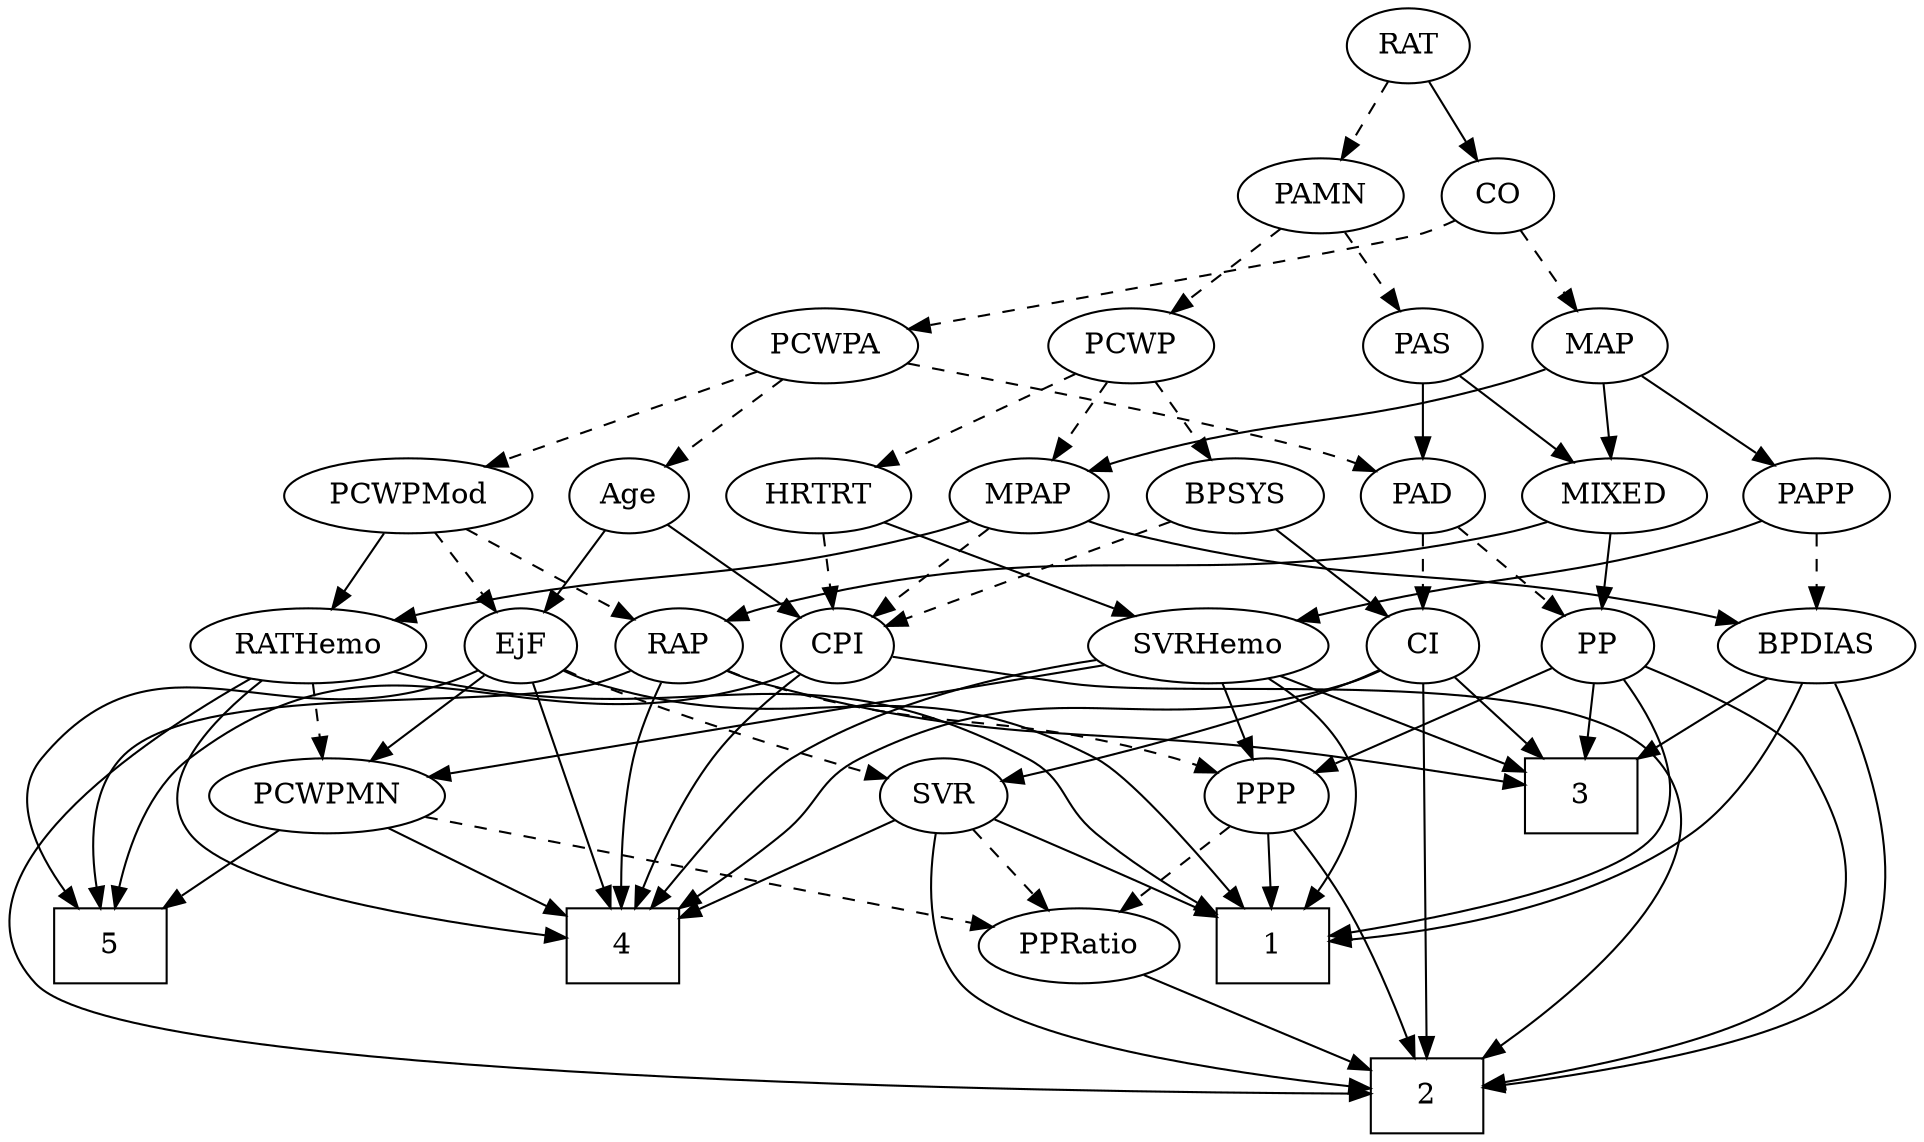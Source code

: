 strict digraph {
	graph [bb="0,0,847.28,540"];
	node [label="\N"];
	1	[height=0.5,
		pos="593.03,90",
		shape=box,
		width=0.75];
	2	[height=0.5,
		pos="375.03,18",
		shape=box,
		width=0.75];
	3	[height=0.5,
		pos="686.03,162",
		shape=box,
		width=0.75];
	4	[height=0.5,
		pos="154.03,90",
		shape=box,
		width=0.75];
	5	[height=0.5,
		pos="360.03,90",
		shape=box,
		width=0.75];
	Age	[height=0.5,
		pos="309.03,306",
		width=0.75];
	EjF	[height=0.5,
		pos="439.03,234",
		width=0.75];
	Age -> EjF	[pos="e,418.43,246.09 329.34,294.06 350.87,282.47 385.08,264.05 409.57,250.86",
		style=solid];
	CPI	[height=0.5,
		pos="179.03,234",
		width=0.75];
	Age -> CPI	[pos="e,199.63,246.09 288.72,294.06 267.19,282.47 232.98,264.05 208.49,250.86",
		style=solid];
	EjF -> 1	[pos="e,584.16,108.08 461.25,223.6 481.07,214.47 510.12,199.19 531.03,180 550.94,161.73 568.02,135.97 579.17,116.87",
		style=solid];
	EjF -> 4	[pos="e,149.26,108.16 418.51,222.04 413.55,219.75 408.19,217.56 403.03,216 350.57,200.13 196,220.47 159.03,180 144.08,163.63 144.3,137.71 \
147.39,118.06",
		style=solid];
	EjF -> 5	[pos="e,360.81,108.2 420.23,220.87 406.99,211.33 389.92,196.87 380.03,180 368.99,161.15 364.04,136.78 361.82,118.31",
		style=solid];
	SVR	[height=0.5,
		pos="305.03,162",
		width=0.77632];
	EjF -> SVR	[pos="e,326.36,174.14 418.39,222.22 396.25,210.65 360.88,192.18 335.54,178.94",
		style=dashed];
	PCWPMN	[height=0.5,
		pos="439.03,162",
		width=1.3902];
	EjF -> PCWPMN	[pos="e,439.03,180.1 439.03,215.7 439.03,207.98 439.03,198.71 439.03,190.11",
		style=solid];
	RAP	[height=0.5,
		pos="645.03,234",
		width=0.77632];
	RAP -> 3	[pos="e,676,180.12 654.54,216.76 659.37,208.53 665.35,198.32 670.79,189.02",
		style=solid];
	RAP -> 4	[pos="e,178.79,108.11 623.95,221.89 618.86,219.61 613.35,217.46 608.03,216 461.5,175.75 407.21,240.99 268.03,180 245.82,170.27 245.97,\
159.14 227.03,144 214.31,133.83 199.87,123.18 187.22,114.11",
		style=solid];
	RAP -> 5	[pos="e,387.42,104.29 626.69,220.2 599.53,201.63 546.58,166.96 498.03,144 457.29,124.73 442.37,126.02 396.93,108.13",
		style=solid];
	PPP	[height=0.5,
		pos="758.03,162",
		width=0.75];
	RAP -> PPP	[pos="e,738.86,174.88 664.46,220.97 682.6,209.73 709.86,192.84 730.29,180.18",
		style=dashed];
	MIXED	[height=0.5,
		pos="680.03,306",
		width=1.1193];
	MIXED -> RAP	[pos="e,653.19,251.31 671.56,288.05 667.41,279.77 662.34,269.62 657.74,260.42",
		style=solid];
	PP	[height=0.5,
		pos="718.03,234",
		width=0.75];
	MIXED -> PP	[pos="e,709.09,251.47 689.04,288.41 693.58,280.04 699.19,269.71 704.26,260.37",
		style=solid];
	MPAP	[height=0.5,
		pos="389.03,306",
		width=0.97491];
	RATHemo	[height=0.5,
		pos="345.03,234",
		width=1.3721];
	MPAP -> RATHemo	[pos="e,355.49,251.63 378.83,288.76 373.52,280.32 366.91,269.8 360.94,260.31",
		style=solid];
	MPAP -> CPI	[pos="e,200.09,245.68 362.19,294.15 356.56,292.01 350.63,289.85 345.03,288 288.11,269.17 271.23,272.88 215.03,252 213.19,251.31 211.3,\
250.57 209.42,249.79",
		style=dashed];
	BPDIAS	[height=0.5,
		pos="805.03,234",
		width=1.1735];
	MPAP -> BPDIAS	[pos="e,774.31,246.4 415.2,293.63 420.99,291.47 427.15,289.44 433.03,288 572.47,253.85 613.83,282.87 754.03,252 757.46,251.24 760.99,250.34 \
764.5,249.36",
		style=solid];
	BPSYS	[height=0.5,
		pos="129.03,306",
		width=1.0471];
	BPSYS -> CPI	[pos="e,167.84,250.67 140.63,288.76 146.97,279.89 154.93,268.74 161.97,258.89",
		style=dashed];
	CI	[height=0.5,
		pos="251.03,234",
		width=0.75];
	BPSYS -> CI	[pos="e,231.11,246.43 152.27,291.67 172.14,280.27 200.83,263.8 222.17,251.56",
		style=solid];
	PAD	[height=0.5,
		pos="593.03,306",
		width=0.79437];
	PAD -> PP	[pos="e,697.77,246.34 613.67,293.44 634.15,281.97 665.72,264.29 688.78,251.38",
		style=dashed];
	PAD -> CI	[pos="e,271.54,246.01 571.33,294.01 566.1,291.72 560.45,289.54 555.03,288 439.44,255.12 402.28,286.06 287.03,252 285.09,251.43 283.13,\
250.76 281.17,250.04",
		style=dashed];
	CO	[height=0.5,
		pos="587.03,450",
		width=0.75];
	PCWPA	[height=0.5,
		pos="500.03,378",
		width=1.1555];
	CO -> PCWPA	[pos="e,518.87,394.16 570.26,435.5 557.96,425.61 541,411.96 526.83,400.56",
		style=dashed];
	MAP	[height=0.5,
		pos="674.03,378",
		width=0.84854];
	CO -> MAP	[pos="e,656.71,392.93 603.81,435.5 616.52,425.27 634.2,411.04 648.65,399.42",
		style=dashed];
	PAS	[height=0.5,
		pos="593.03,378",
		width=0.75];
	PAS -> MIXED	[pos="e,661.19,322.16 609.81,363.5 622.11,353.61 639.06,339.96 653.23,328.56",
		style=solid];
	PAS -> PAD	[pos="e,593.03,324.1 593.03,359.7 593.03,351.98 593.03,342.71 593.03,334.11",
		style=solid];
	PAMN	[height=0.5,
		pos="506.03,450",
		width=1.011];
	PAMN -> PAS	[pos="e,576.37,392.4 524.48,434.15 537.32,423.82 554.59,409.93 568.57,398.68",
		style=dashed];
	PCWP	[height=0.5,
		pos="307.03,378",
		width=0.97491];
	PAMN -> PCWP	[pos="e,335.04,388.85 477.1,438.82 442.16,426.53 383.33,405.84 344.84,392.3",
		style=dashed];
	RATHemo -> 1	[pos="e,571.81,108.06 381.11,221.53 423.1,208.03 487.99,186.6 498.03,180 516.17,168.08 515.42,159.08 531.03,144 541.42,133.97 553.37,123.51 \
563.99,114.57",
		style=solid];
	RATHemo -> 2	[pos="e,347.92,20.665 308.34,221.74 301.3,219.72 293.96,217.72 287.03,216 209.11,196.69 160.83,242.16 110.03,180 99.908,167.61 109.15,\
159.98 110.03,144 111.81,111.85 96.344,95.797 118.03,72 147.1,40.104 273.9,26.39 337.85,21.416",
		style=solid];
	RATHemo -> 4	[pos="e,138.58,108.02 308.32,221.81 301.28,219.79 293.95,217.76 287.03,216 213.87,197.37 168.42,238.77 121.03,180 105.98,161.34 118.69,\
135.15 132.47,116.01",
		style=solid];
	RATHemo -> PCWPMN	[pos="e,418.23,178.49 365.89,217.46 378.92,207.77 395.86,195.15 410.16,184.5",
		style=dashed];
	CPI -> 2	[pos="e,348.02,19.893 152.75,229.39 124.81,224 81.971,210.92 62.032,180 48.522,159.05 65.271,80.841 74.032,72 110.43,35.268 265.89,23.746 \
338.01,20.339",
		style=solid];
	CPI -> 4	[pos="e,126.8,91.941 151.72,233.73 112.3,233.11 40.53,225.37 7.0316,180 -2.4714,167.13 -2.1654,157.09 7.0316,144 31.622,108.99 81.692,\
97.005 116.52,92.958",
		style=solid];
	CPI -> 5	[pos="e,332.69,104.32 191.86,217.93 208.28,199.18 238.2,166.87 268.03,144 285.19,130.85 305.93,118.62 323.38,109.24",
		style=solid];
	RAT	[height=0.5,
		pos="546.03,522",
		width=0.75827];
	RAT -> CO	[pos="e,577.57,467.15 555.54,504.76 560.56,496.19 566.83,485.49 572.45,475.9",
		style=solid];
	RAT -> PAMN	[pos="e,515.54,467.63 536.75,504.76 531.98,496.4 526.04,486.02 520.66,476.61",
		style=dashed];
	SVR -> 1	[pos="e,565.92,97.59 330.84,154.73 382.03,142.29 496.56,114.45 555.86,100.03",
		style=solid];
	SVR -> 2	[pos="e,353.75,36.053 305.89,143.99 307.44,125.34 311.8,95.023 324.03,72 329.68,61.359 338.1,51.361 346.47,42.979",
		style=solid];
	SVR -> 4	[pos="e,181.12,103.56 283.07,150.82 258.82,139.58 219.39,121.3 190.48,107.9",
		style=solid];
	PPRatio	[height=0.5,
		pos="445.03,90",
		width=1.1013];
	SVR -> PPRatio	[pos="e,419.4,103.82 326.6,150.22 348.87,139.08 383.97,121.53 410.18,108.42",
		style=dashed];
	PCWPMod	[height=0.5,
		pos="494.03,306",
		width=1.4443];
	PCWPMod -> EjF	[pos="e,451.22,250.51 481,288.41 474.02,279.53 465.31,268.44 457.63,258.67",
		style=dashed];
	PCWPMod -> RAP	[pos="e,623.09,245.17 523.86,291.17 549.89,279.1 587.51,261.66 613.91,249.43",
		style=dashed];
	PCWPMod -> RATHemo	[pos="e,374.01,248.62 464.24,291 440.97,280.07 408.47,264.8 383.28,252.97",
		style=solid];
	PCWPA -> Age	[pos="e,330.18,317.47 466.98,366.88 435.33,356.91 386.41,340.78 345.03,324 343.21,323.26 341.34,322.47 339.47,321.66",
		style=dashed];
	PCWPA -> PAD	[pos="e,575.4,320.27 520.21,361.81 533.97,351.46 552.3,337.66 567.13,326.49",
		style=dashed];
	PCWPA -> PCWPMod	[pos="e,495.5,324.1 498.55,359.7 497.89,351.98 497.09,342.71 496.36,334.11",
		style=dashed];
	PCWPMN -> 4	[pos="e,181.23,97.68 398.8,151.12 343.45,137.52 244.58,113.24 191,100.08",
		style=solid];
	PCWPMN -> 5	[pos="e,379.27,108.04 421.11,145.12 410.97,136.14 398.1,124.73 386.79,114.71",
		style=solid];
	PCWPMN -> PPRatio	[pos="e,443.57,108.1 440.51,143.7 441.18,135.98 441.97,126.71 442.71,118.11",
		style=dashed];
	SVRHemo	[height=0.5,
		pos="549.03,234",
		width=1.3902];
	SVRHemo -> 1	[pos="e,588.92,108.21 555.94,215.96 560.01,205.64 565.11,192.17 569.03,180 575.62,159.57 581.9,136.11 586.38,118.41",
		style=solid];
	SVRHemo -> 3	[pos="e,658.82,176.91 576.76,218.83 597.78,208.09 626.87,193.23 649.75,181.54",
		style=solid];
	SVRHemo -> 4	[pos="e,164.47,108.35 508.82,223.17 497.9,220.66 486.04,218.09 475.03,216 369.06,195.91 330.17,230.82 235.03,180 207.46,165.27 184.45,\
137.36 170.08,116.7",
		style=solid];
	SVRHemo -> PCWPMN	[pos="e,462.59,177.99 525.43,217.98 509.63,207.93 488.62,194.56 471.28,183.52",
		style=solid];
	SVRHemo -> PPP	[pos="e,736.93,173.58 586.82,222.12 629.81,209.61 697.28,189.58 722.03,180 723.87,179.29 725.74,178.53 727.62,177.73",
		style=solid];
	BPDIAS -> 1	[pos="e,620.27,93.508 812.37,215.93 819.5,196.39 827.11,164.45 811.03,144 788.98,115.95 686.86,100.91 630.55,94.616",
		style=solid];
	BPDIAS -> 2	[pos="e,402.38,18.202 816.11,216.61 827.03,198.26 840.54,167.94 829.03,144 806.84,97.831 786.02,92.403 739.03,72 627.55,23.591 480.65,\
17.867 412.6,18.116",
		style=solid];
	BPDIAS -> 3	[pos="e,713.11,178.93 781.24,219 764.26,209.01 741.12,195.4 721.91,184.1",
		style=solid];
	MAP -> MIXED	[pos="e,678.57,324.1 675.51,359.7 676.18,351.98 676.97,342.71 677.71,334.11",
		style=solid];
	MAP -> MPAP	[pos="e,415.28,318.06 649.54,366.84 642.96,364.36 635.79,361.88 629.03,360 543.71,336.25 518.27,348.07 433.03,324 430.39,323.25 427.68,\
322.41 424.98,321.51",
		style=solid];
	PAPP	[height=0.5,
		pos="770.03,306",
		width=0.88464];
	MAP -> PAPP	[pos="e,751.25,320.69 692.54,363.5 706.79,353.11 726.71,338.59 742.78,326.87",
		style=solid];
	PP -> 1	[pos="e,620.08,94.086 738.06,221.92 758.46,210.16 787.93,191.69 794.03,180 801.43,165.81 803.8,156.67 794.03,144 774.16,118.2 682.41,102.44 \
630.01,95.382",
		style=solid];
	PP -> 2	[pos="e,402.33,21.109 739.29,222.32 765.47,208.96 806.97,186.99 811.03,180 819.07,166.17 819.35,157.67 811.03,144 774.88,84.557 737.91,\
94.365 672.03,72 581.68,41.33 469.53,27.472 412.35,22.03",
		style=solid];
	PP -> 3	[pos="e,694.01,180.45 710.45,216.41 706.81,208.45 702.36,198.72 698.26,189.76",
		style=solid];
	PP -> PPP	[pos="e,748.8,179.15 727.31,216.76 732.21,208.19 738.32,197.49 743.8,187.9",
		style=solid];
	PPP -> 1	[pos="e,620.38,101.76 736.79,150.75 731.96,148.48 726.84,146.12 722.03,144 691.19,130.39 655.75,115.91 629.82,105.53",
		style=solid];
	PPP -> 2	[pos="e,402.04,21.1 742.58,147.23 719.54,127.45 674.05,91.289 629.03,72 555.97,40.695 462.96,27.365 412.2,22.104",
		style=solid];
	PPP -> PPRatio	[pos="e,481.95,96.877 737.46,150.2 732.5,147.9 727.16,145.67 722.03,144 679.97,130.29 559.25,109.52 491.89,98.496",
		style=dashed];
	PPRatio -> 2	[pos="e,392.32,36.292 429.15,73.116 420.4,64.373 409.37,53.334 399.54,43.51",
		style=solid];
	PCWP -> MPAP	[pos="e,371.67,321.82 324.42,362.15 335.84,352.41 350.96,339.5 363.7,328.63",
		style=dashed];
	PCWP -> BPSYS	[pos="e,157.2,318.08 280,366.37 249.81,354.5 200.75,335.2 166.79,321.85",
		style=dashed];
	HRTRT	[height=0.5,
		pos="224.03,306",
		width=1.1013];
	PCWP -> HRTRT	[pos="e,242.18,322.31 289.43,362.15 277.92,352.45 262.7,339.61 249.83,328.76",
		style=dashed];
	CI -> 2	[pos="e,347.85,21.043 230,222.23 225.16,219.99 219.98,217.77 215.03,216 153.33,193.9 112.32,231.69 72.032,180 62.195,167.38 68.894,159.69 \
72.032,144 78.83,110.01 75.161,93.903 102.03,72 137.73,42.9 271.86,27.737 337.87,21.9",
		style=solid];
	CI -> 3	[pos="e,658.83,165.51 271.54,221.98 276.5,219.7 281.86,217.52 287.03,216 354.59,196.09 563.17,174.67 648.78,166.47",
		style=solid];
	CI -> 4	[pos="e,126.96,103.28 229.97,222.3 225.13,220.06 219.96,217.82 215.03,216 157.99,194.94 119.94,228.33 83.032,180 73.32,167.28 75.86,158.3 \
83.032,144 90.554,129 104.56,117.16 118.16,108.51",
		style=solid];
	CI -> SVR	[pos="e,293.08,178.49 263.02,217.46 270.01,208.4 278.97,196.79 286.82,186.61",
		style=solid];
	PAPP -> SVRHemo	[pos="e,586.82,245.89 745.48,294.32 740.1,292.12 734.41,289.9 729.03,288 716.39,283.53 645.54,262.89 596.6,248.72",
		style=solid];
	PAPP -> BPDIAS	[pos="e,796.55,251.96 778.33,288.41 782.41,280.25 787.42,270.22 792,261.07",
		style=dashed];
	HRTRT -> CPI	[pos="e,189.31,250.99 213.37,288.41 207.85,279.83 201.01,269.19 194.89,259.67",
		style=dashed];
	HRTRT -> SVRHemo	[pos="e,508.4,244.72 253.6,293.9 259.95,291.75 266.67,289.66 273.03,288 361.27,264.98 385.68,270.21 475.03,252 482.66,250.44 490.71,248.7 \
498.57,246.94",
		style=solid];
}
